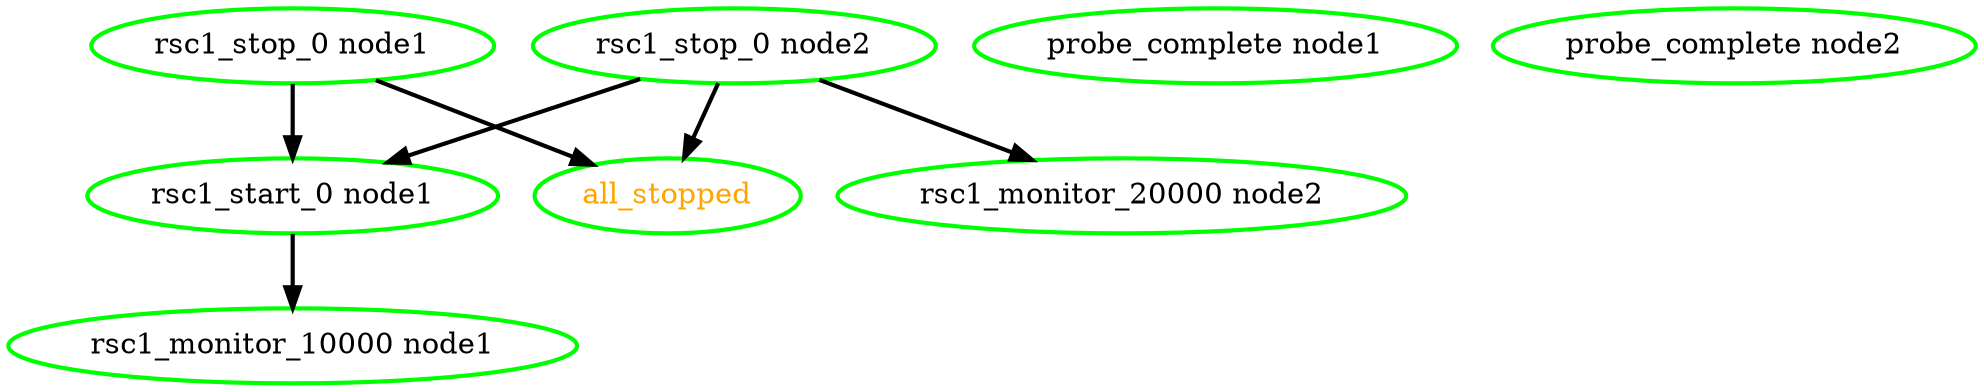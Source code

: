 digraph "g" {
"all_stopped" [ style=bold color="green" fontcolor="orange" ]
"probe_complete node1" [ style=bold color="green" fontcolor="black" ]
"probe_complete node2" [ style=bold color="green" fontcolor="black" ]
"rsc1_monitor_10000 node1" [ style=bold color="green" fontcolor="black" ]
"rsc1_monitor_20000 node2" [ style=bold color="green" fontcolor="black" ]
"rsc1_start_0 node1" -> "rsc1_monitor_10000 node1" [ style = bold]
"rsc1_start_0 node1" [ style=bold color="green" fontcolor="black" ]
"rsc1_stop_0 node1" -> "all_stopped" [ style = bold]
"rsc1_stop_0 node1" -> "rsc1_start_0 node1" [ style = bold]
"rsc1_stop_0 node1" [ style=bold color="green" fontcolor="black" ]
"rsc1_stop_0 node2" -> "all_stopped" [ style = bold]
"rsc1_stop_0 node2" -> "rsc1_monitor_20000 node2" [ style = bold]
"rsc1_stop_0 node2" -> "rsc1_start_0 node1" [ style = bold]
"rsc1_stop_0 node2" [ style=bold color="green" fontcolor="black" ]
}
